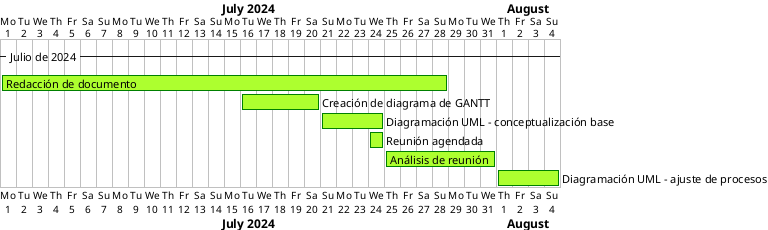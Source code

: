 @startgantt "July - 2024"

project starts the 2024/07/01

<style>
ganttDiagram {
    task {
        BackGroundColor GreenYellow
        LineColor Green
        unstarted {
            BackGroundColor Fuchsia
            LineColor FireBrick
        }
    }
}
</style>

-- Julio de 2024 --
[Redacción de documento] as [doc] requires 28 days
[Creación de diagrama de GANTT] as [doc_gantt] requires 5 days
[doc_gantt] starts 2024-07-16

[Diagramación UML - conceptualización base] as [uml_1] requires 4 days
[uml_1] starts 2024-07-21

[Reunión agendada] as [doc_meet] requires 1 days
[doc_meet] starts 2024-07-24

[Análisis de reunión] as [rev_doc] requires 7 days
[rev_doc] starts 2024-07-25

[Diagramación UML - ajuste de procesos] as [uml_2] requires 4 days
[uml_2] starts 2024-08-1

@endgantt